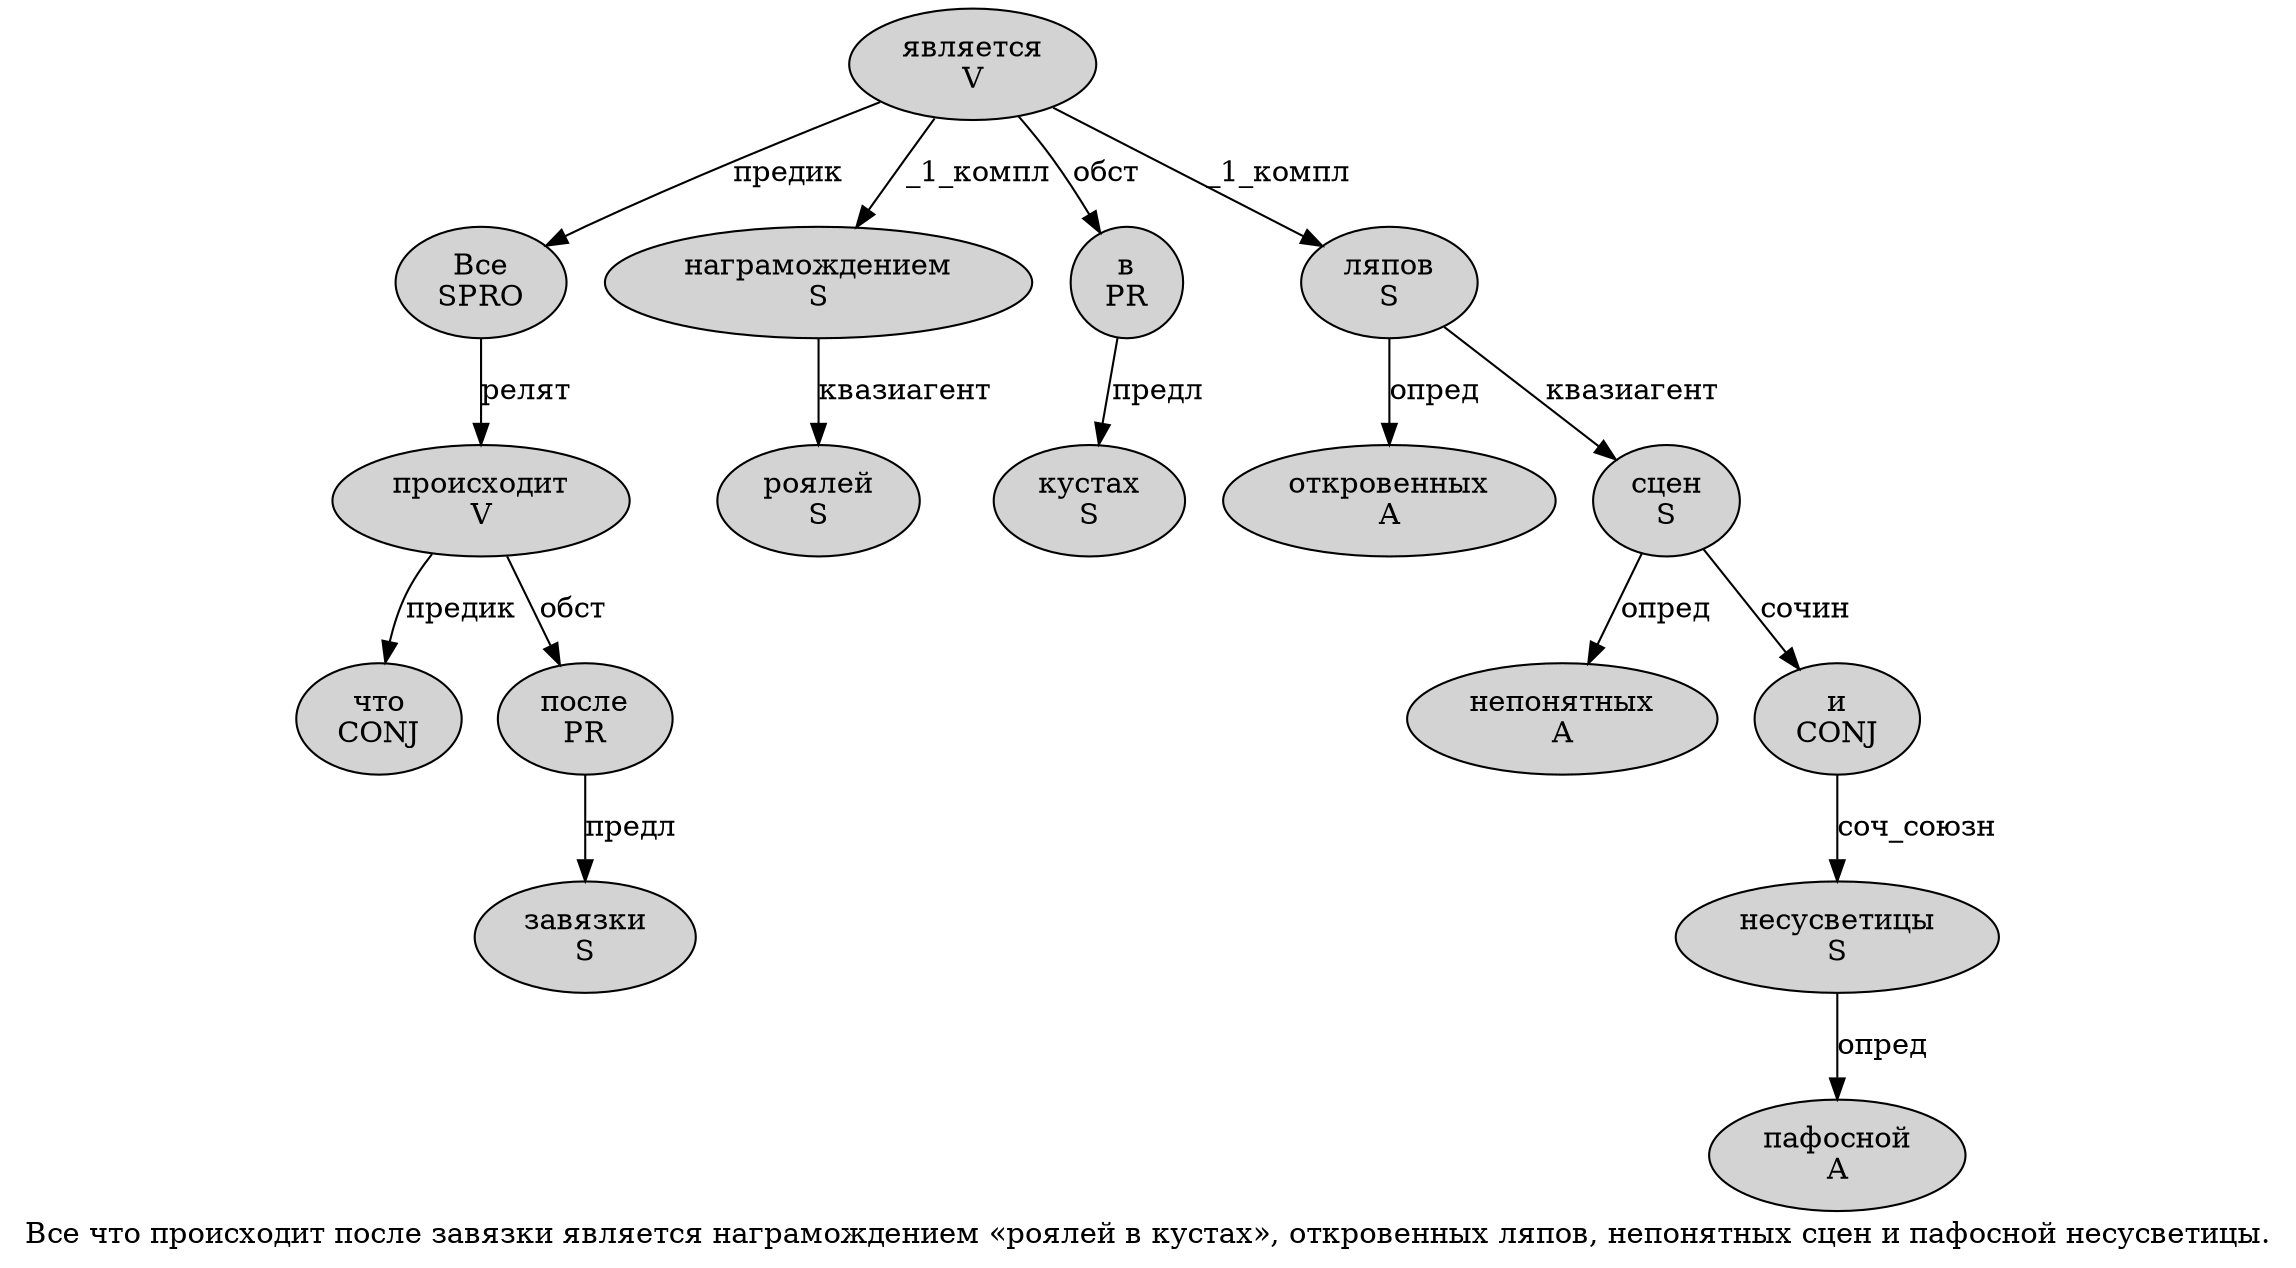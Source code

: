 digraph SENTENCE_4566 {
	graph [label="Все что происходит после завязки является награмождением «роялей в кустах», откровенных ляпов, непонятных сцен и пафосной несусветицы."]
	node [style=filled]
		0 [label="Все
SPRO" color="" fillcolor=lightgray penwidth=1 shape=ellipse]
		1 [label="что
CONJ" color="" fillcolor=lightgray penwidth=1 shape=ellipse]
		2 [label="происходит
V" color="" fillcolor=lightgray penwidth=1 shape=ellipse]
		3 [label="после
PR" color="" fillcolor=lightgray penwidth=1 shape=ellipse]
		4 [label="завязки
S" color="" fillcolor=lightgray penwidth=1 shape=ellipse]
		5 [label="является
V" color="" fillcolor=lightgray penwidth=1 shape=ellipse]
		6 [label="награмождением
S" color="" fillcolor=lightgray penwidth=1 shape=ellipse]
		8 [label="роялей
S" color="" fillcolor=lightgray penwidth=1 shape=ellipse]
		9 [label="в
PR" color="" fillcolor=lightgray penwidth=1 shape=ellipse]
		10 [label="кустах
S" color="" fillcolor=lightgray penwidth=1 shape=ellipse]
		13 [label="откровенных
A" color="" fillcolor=lightgray penwidth=1 shape=ellipse]
		14 [label="ляпов
S" color="" fillcolor=lightgray penwidth=1 shape=ellipse]
		16 [label="непонятных
A" color="" fillcolor=lightgray penwidth=1 shape=ellipse]
		17 [label="сцен
S" color="" fillcolor=lightgray penwidth=1 shape=ellipse]
		18 [label="и
CONJ" color="" fillcolor=lightgray penwidth=1 shape=ellipse]
		19 [label="пафосной
A" color="" fillcolor=lightgray penwidth=1 shape=ellipse]
		20 [label="несусветицы
S" color="" fillcolor=lightgray penwidth=1 shape=ellipse]
			0 -> 2 [label="релят"]
			20 -> 19 [label="опред"]
			18 -> 20 [label="соч_союзн"]
			5 -> 0 [label="предик"]
			5 -> 6 [label="_1_компл"]
			5 -> 9 [label="обст"]
			5 -> 14 [label="_1_компл"]
			6 -> 8 [label="квазиагент"]
			2 -> 1 [label="предик"]
			2 -> 3 [label="обст"]
			14 -> 13 [label="опред"]
			14 -> 17 [label="квазиагент"]
			17 -> 16 [label="опред"]
			17 -> 18 [label="сочин"]
			3 -> 4 [label="предл"]
			9 -> 10 [label="предл"]
}